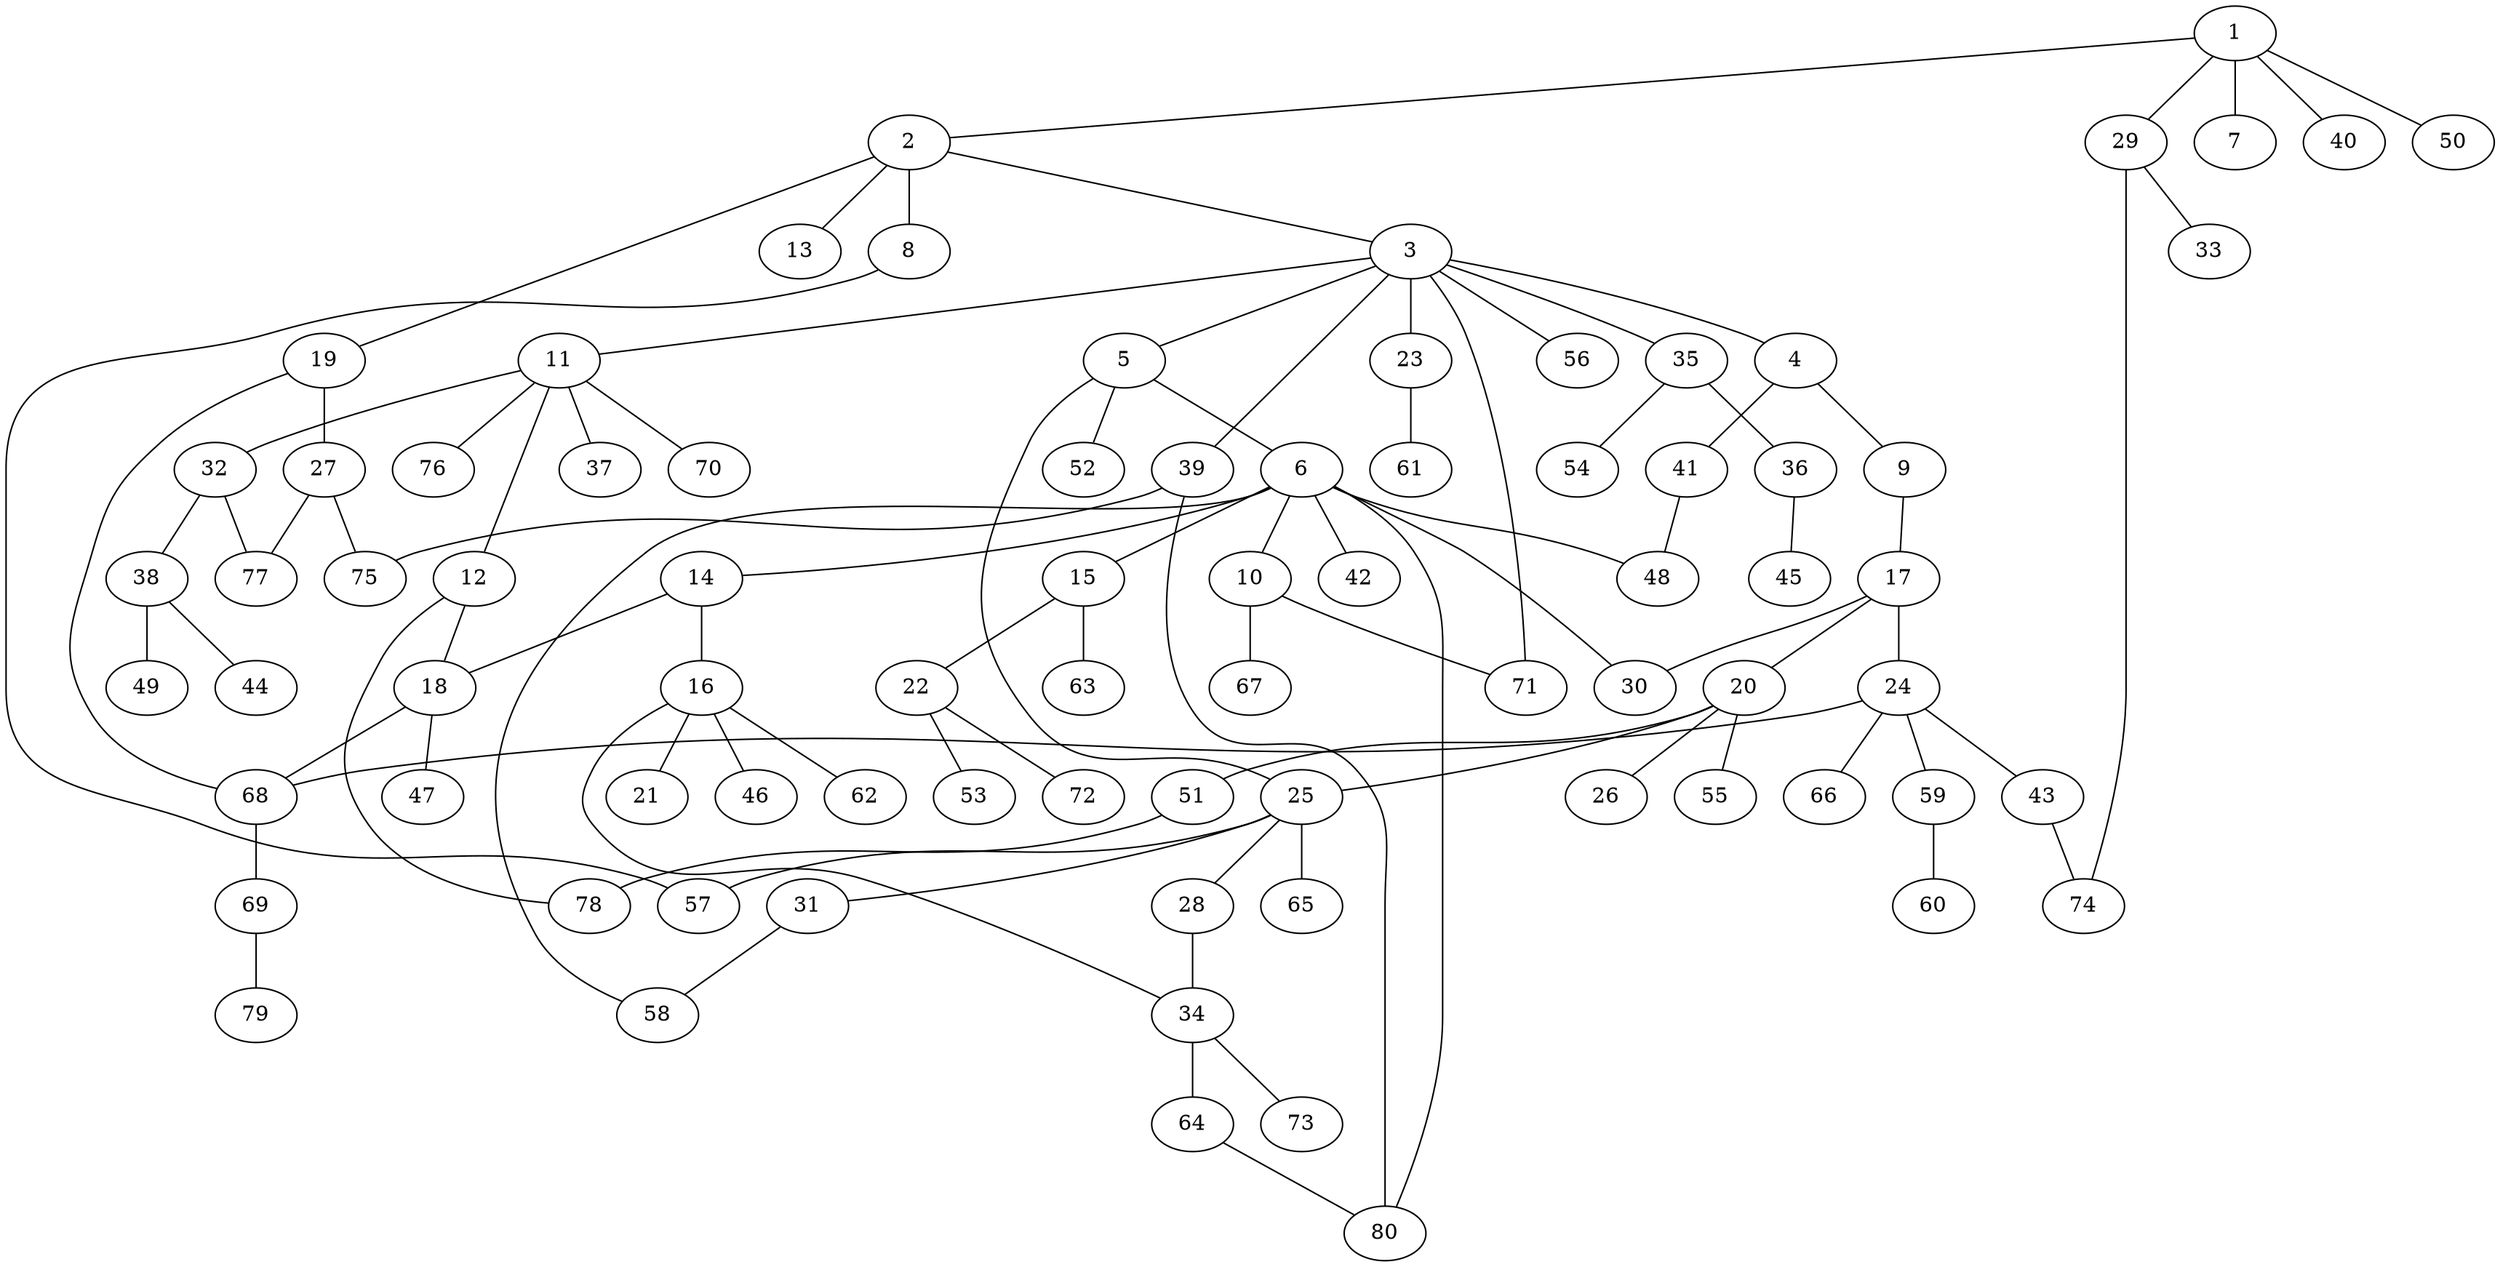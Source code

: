 graph graphname {1--2
1--7
1--29
1--40
1--50
2--3
2--8
2--13
2--19
3--4
3--5
3--11
3--23
3--35
3--39
3--56
3--71
4--9
4--41
5--6
5--25
5--52
6--10
6--14
6--15
6--30
6--42
6--48
6--58
6--80
8--57
9--17
10--67
10--71
11--12
11--32
11--37
11--70
11--76
12--18
12--78
14--16
14--18
15--22
15--63
16--21
16--34
16--46
16--62
17--20
17--24
17--30
18--47
18--68
19--27
19--68
20--25
20--26
20--51
20--55
22--53
22--72
23--61
24--43
24--59
24--66
24--68
25--28
25--31
25--57
25--65
27--75
27--77
28--34
29--33
29--74
31--58
32--38
32--77
34--64
34--73
35--36
35--54
36--45
38--44
38--49
39--75
39--80
41--48
43--74
51--78
59--60
64--80
68--69
69--79
}